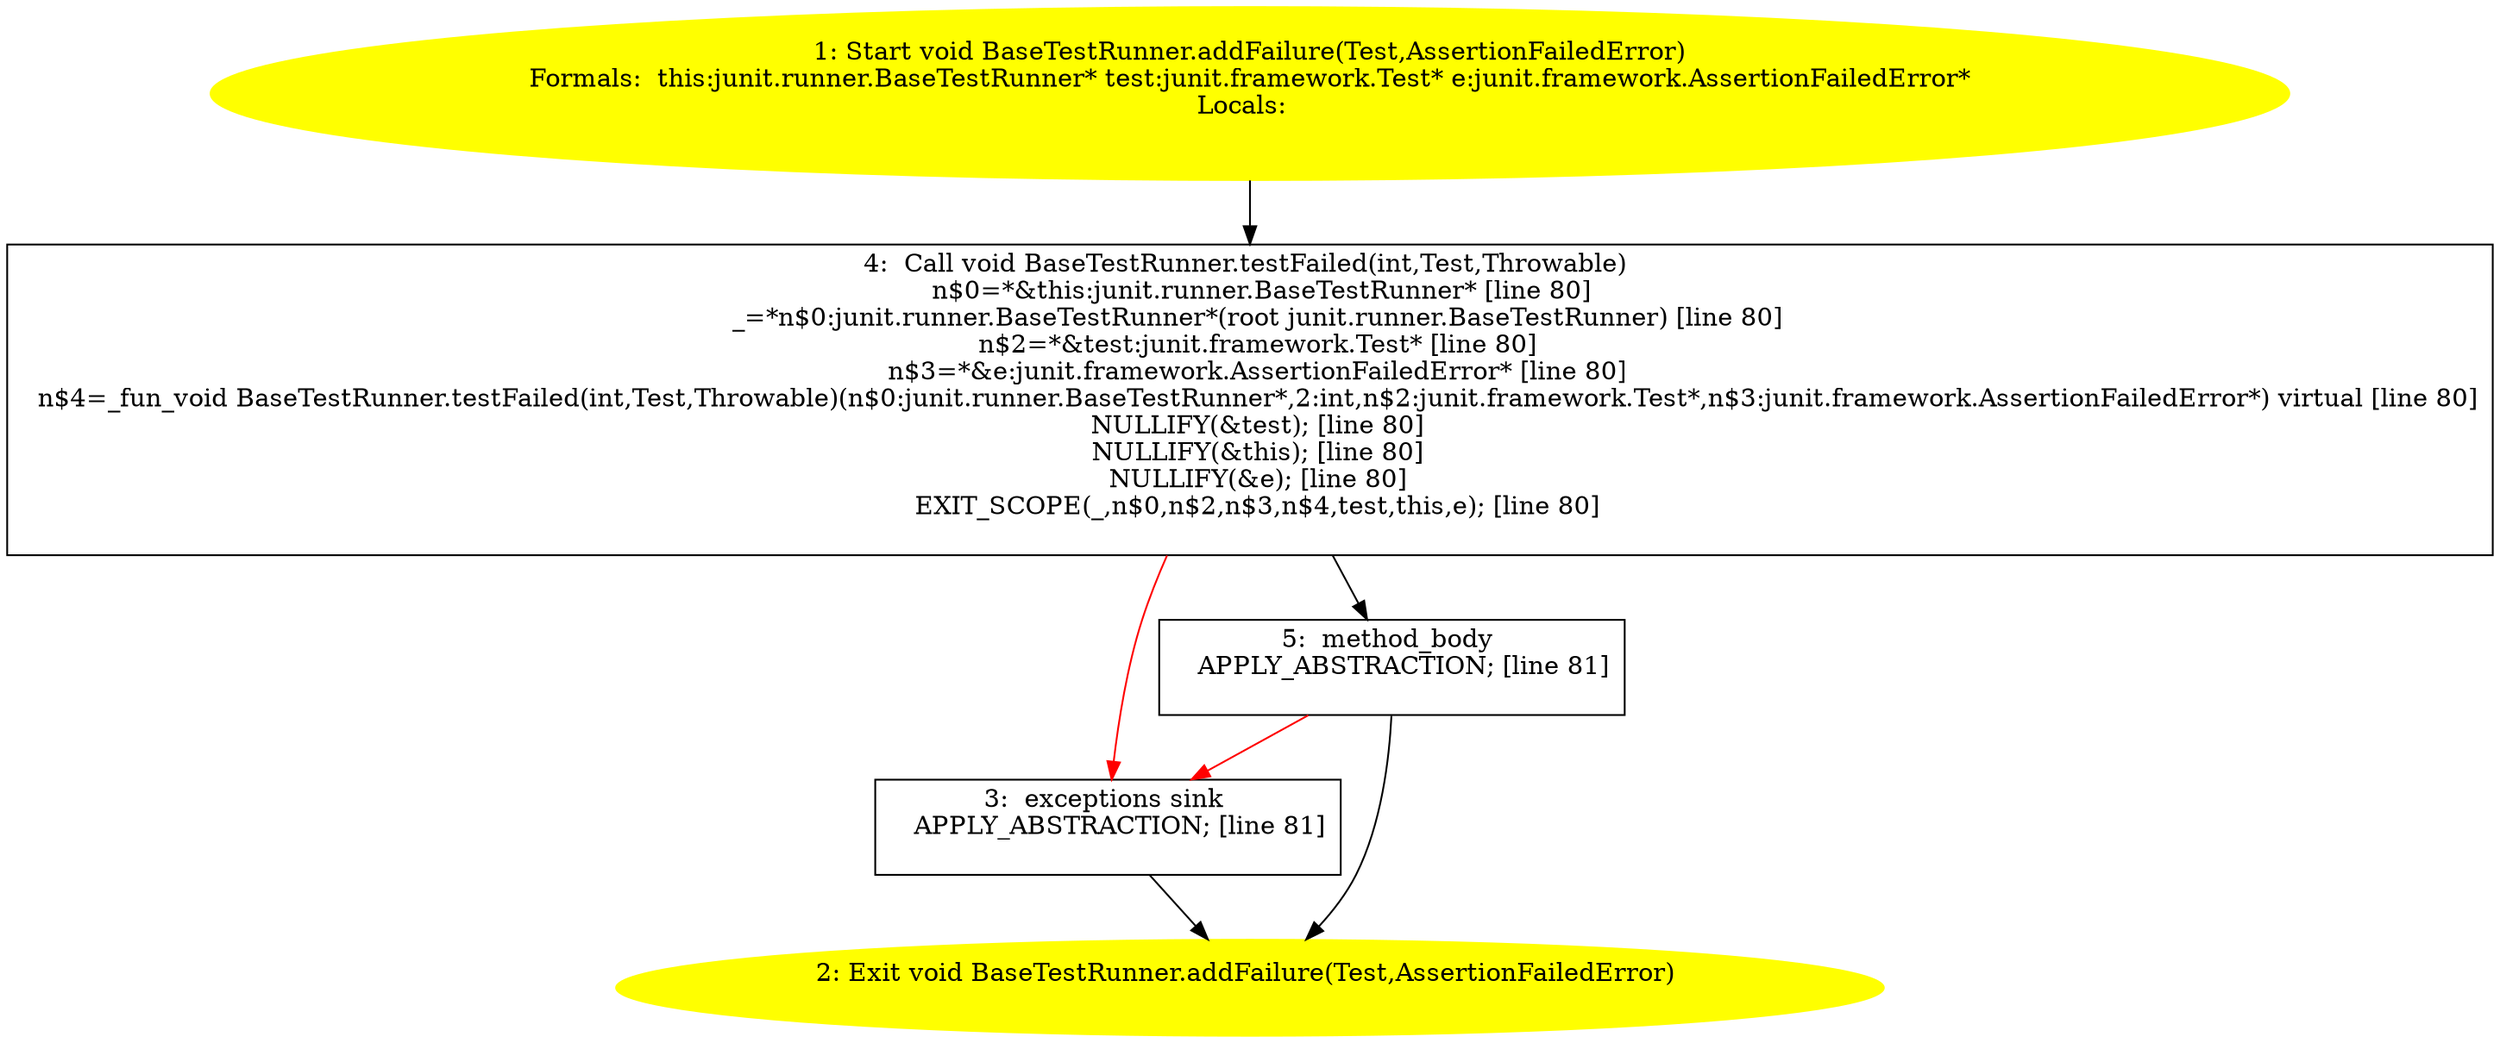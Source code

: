 /* @generated */
digraph cfg {
"junit.runner.BaseTestRunner.addFailure(junit.framework.Test,junit.framework.AssertionFailedError):vo.e63cc1cf82dfd8c3f383d150ae5bc5a2_1" [label="1: Start void BaseTestRunner.addFailure(Test,AssertionFailedError)\nFormals:  this:junit.runner.BaseTestRunner* test:junit.framework.Test* e:junit.framework.AssertionFailedError*\nLocals:  \n  " color=yellow style=filled]
	

	 "junit.runner.BaseTestRunner.addFailure(junit.framework.Test,junit.framework.AssertionFailedError):vo.e63cc1cf82dfd8c3f383d150ae5bc5a2_1" -> "junit.runner.BaseTestRunner.addFailure(junit.framework.Test,junit.framework.AssertionFailedError):vo.e63cc1cf82dfd8c3f383d150ae5bc5a2_4" ;
"junit.runner.BaseTestRunner.addFailure(junit.framework.Test,junit.framework.AssertionFailedError):vo.e63cc1cf82dfd8c3f383d150ae5bc5a2_2" [label="2: Exit void BaseTestRunner.addFailure(Test,AssertionFailedError) \n  " color=yellow style=filled]
	

"junit.runner.BaseTestRunner.addFailure(junit.framework.Test,junit.framework.AssertionFailedError):vo.e63cc1cf82dfd8c3f383d150ae5bc5a2_3" [label="3:  exceptions sink \n   APPLY_ABSTRACTION; [line 81]\n " shape="box"]
	

	 "junit.runner.BaseTestRunner.addFailure(junit.framework.Test,junit.framework.AssertionFailedError):vo.e63cc1cf82dfd8c3f383d150ae5bc5a2_3" -> "junit.runner.BaseTestRunner.addFailure(junit.framework.Test,junit.framework.AssertionFailedError):vo.e63cc1cf82dfd8c3f383d150ae5bc5a2_2" ;
"junit.runner.BaseTestRunner.addFailure(junit.framework.Test,junit.framework.AssertionFailedError):vo.e63cc1cf82dfd8c3f383d150ae5bc5a2_4" [label="4:  Call void BaseTestRunner.testFailed(int,Test,Throwable) \n   n$0=*&this:junit.runner.BaseTestRunner* [line 80]\n  _=*n$0:junit.runner.BaseTestRunner*(root junit.runner.BaseTestRunner) [line 80]\n  n$2=*&test:junit.framework.Test* [line 80]\n  n$3=*&e:junit.framework.AssertionFailedError* [line 80]\n  n$4=_fun_void BaseTestRunner.testFailed(int,Test,Throwable)(n$0:junit.runner.BaseTestRunner*,2:int,n$2:junit.framework.Test*,n$3:junit.framework.AssertionFailedError*) virtual [line 80]\n  NULLIFY(&test); [line 80]\n  NULLIFY(&this); [line 80]\n  NULLIFY(&e); [line 80]\n  EXIT_SCOPE(_,n$0,n$2,n$3,n$4,test,this,e); [line 80]\n " shape="box"]
	

	 "junit.runner.BaseTestRunner.addFailure(junit.framework.Test,junit.framework.AssertionFailedError):vo.e63cc1cf82dfd8c3f383d150ae5bc5a2_4" -> "junit.runner.BaseTestRunner.addFailure(junit.framework.Test,junit.framework.AssertionFailedError):vo.e63cc1cf82dfd8c3f383d150ae5bc5a2_5" ;
	 "junit.runner.BaseTestRunner.addFailure(junit.framework.Test,junit.framework.AssertionFailedError):vo.e63cc1cf82dfd8c3f383d150ae5bc5a2_4" -> "junit.runner.BaseTestRunner.addFailure(junit.framework.Test,junit.framework.AssertionFailedError):vo.e63cc1cf82dfd8c3f383d150ae5bc5a2_3" [color="red" ];
"junit.runner.BaseTestRunner.addFailure(junit.framework.Test,junit.framework.AssertionFailedError):vo.e63cc1cf82dfd8c3f383d150ae5bc5a2_5" [label="5:  method_body \n   APPLY_ABSTRACTION; [line 81]\n " shape="box"]
	

	 "junit.runner.BaseTestRunner.addFailure(junit.framework.Test,junit.framework.AssertionFailedError):vo.e63cc1cf82dfd8c3f383d150ae5bc5a2_5" -> "junit.runner.BaseTestRunner.addFailure(junit.framework.Test,junit.framework.AssertionFailedError):vo.e63cc1cf82dfd8c3f383d150ae5bc5a2_2" ;
	 "junit.runner.BaseTestRunner.addFailure(junit.framework.Test,junit.framework.AssertionFailedError):vo.e63cc1cf82dfd8c3f383d150ae5bc5a2_5" -> "junit.runner.BaseTestRunner.addFailure(junit.framework.Test,junit.framework.AssertionFailedError):vo.e63cc1cf82dfd8c3f383d150ae5bc5a2_3" [color="red" ];
}
